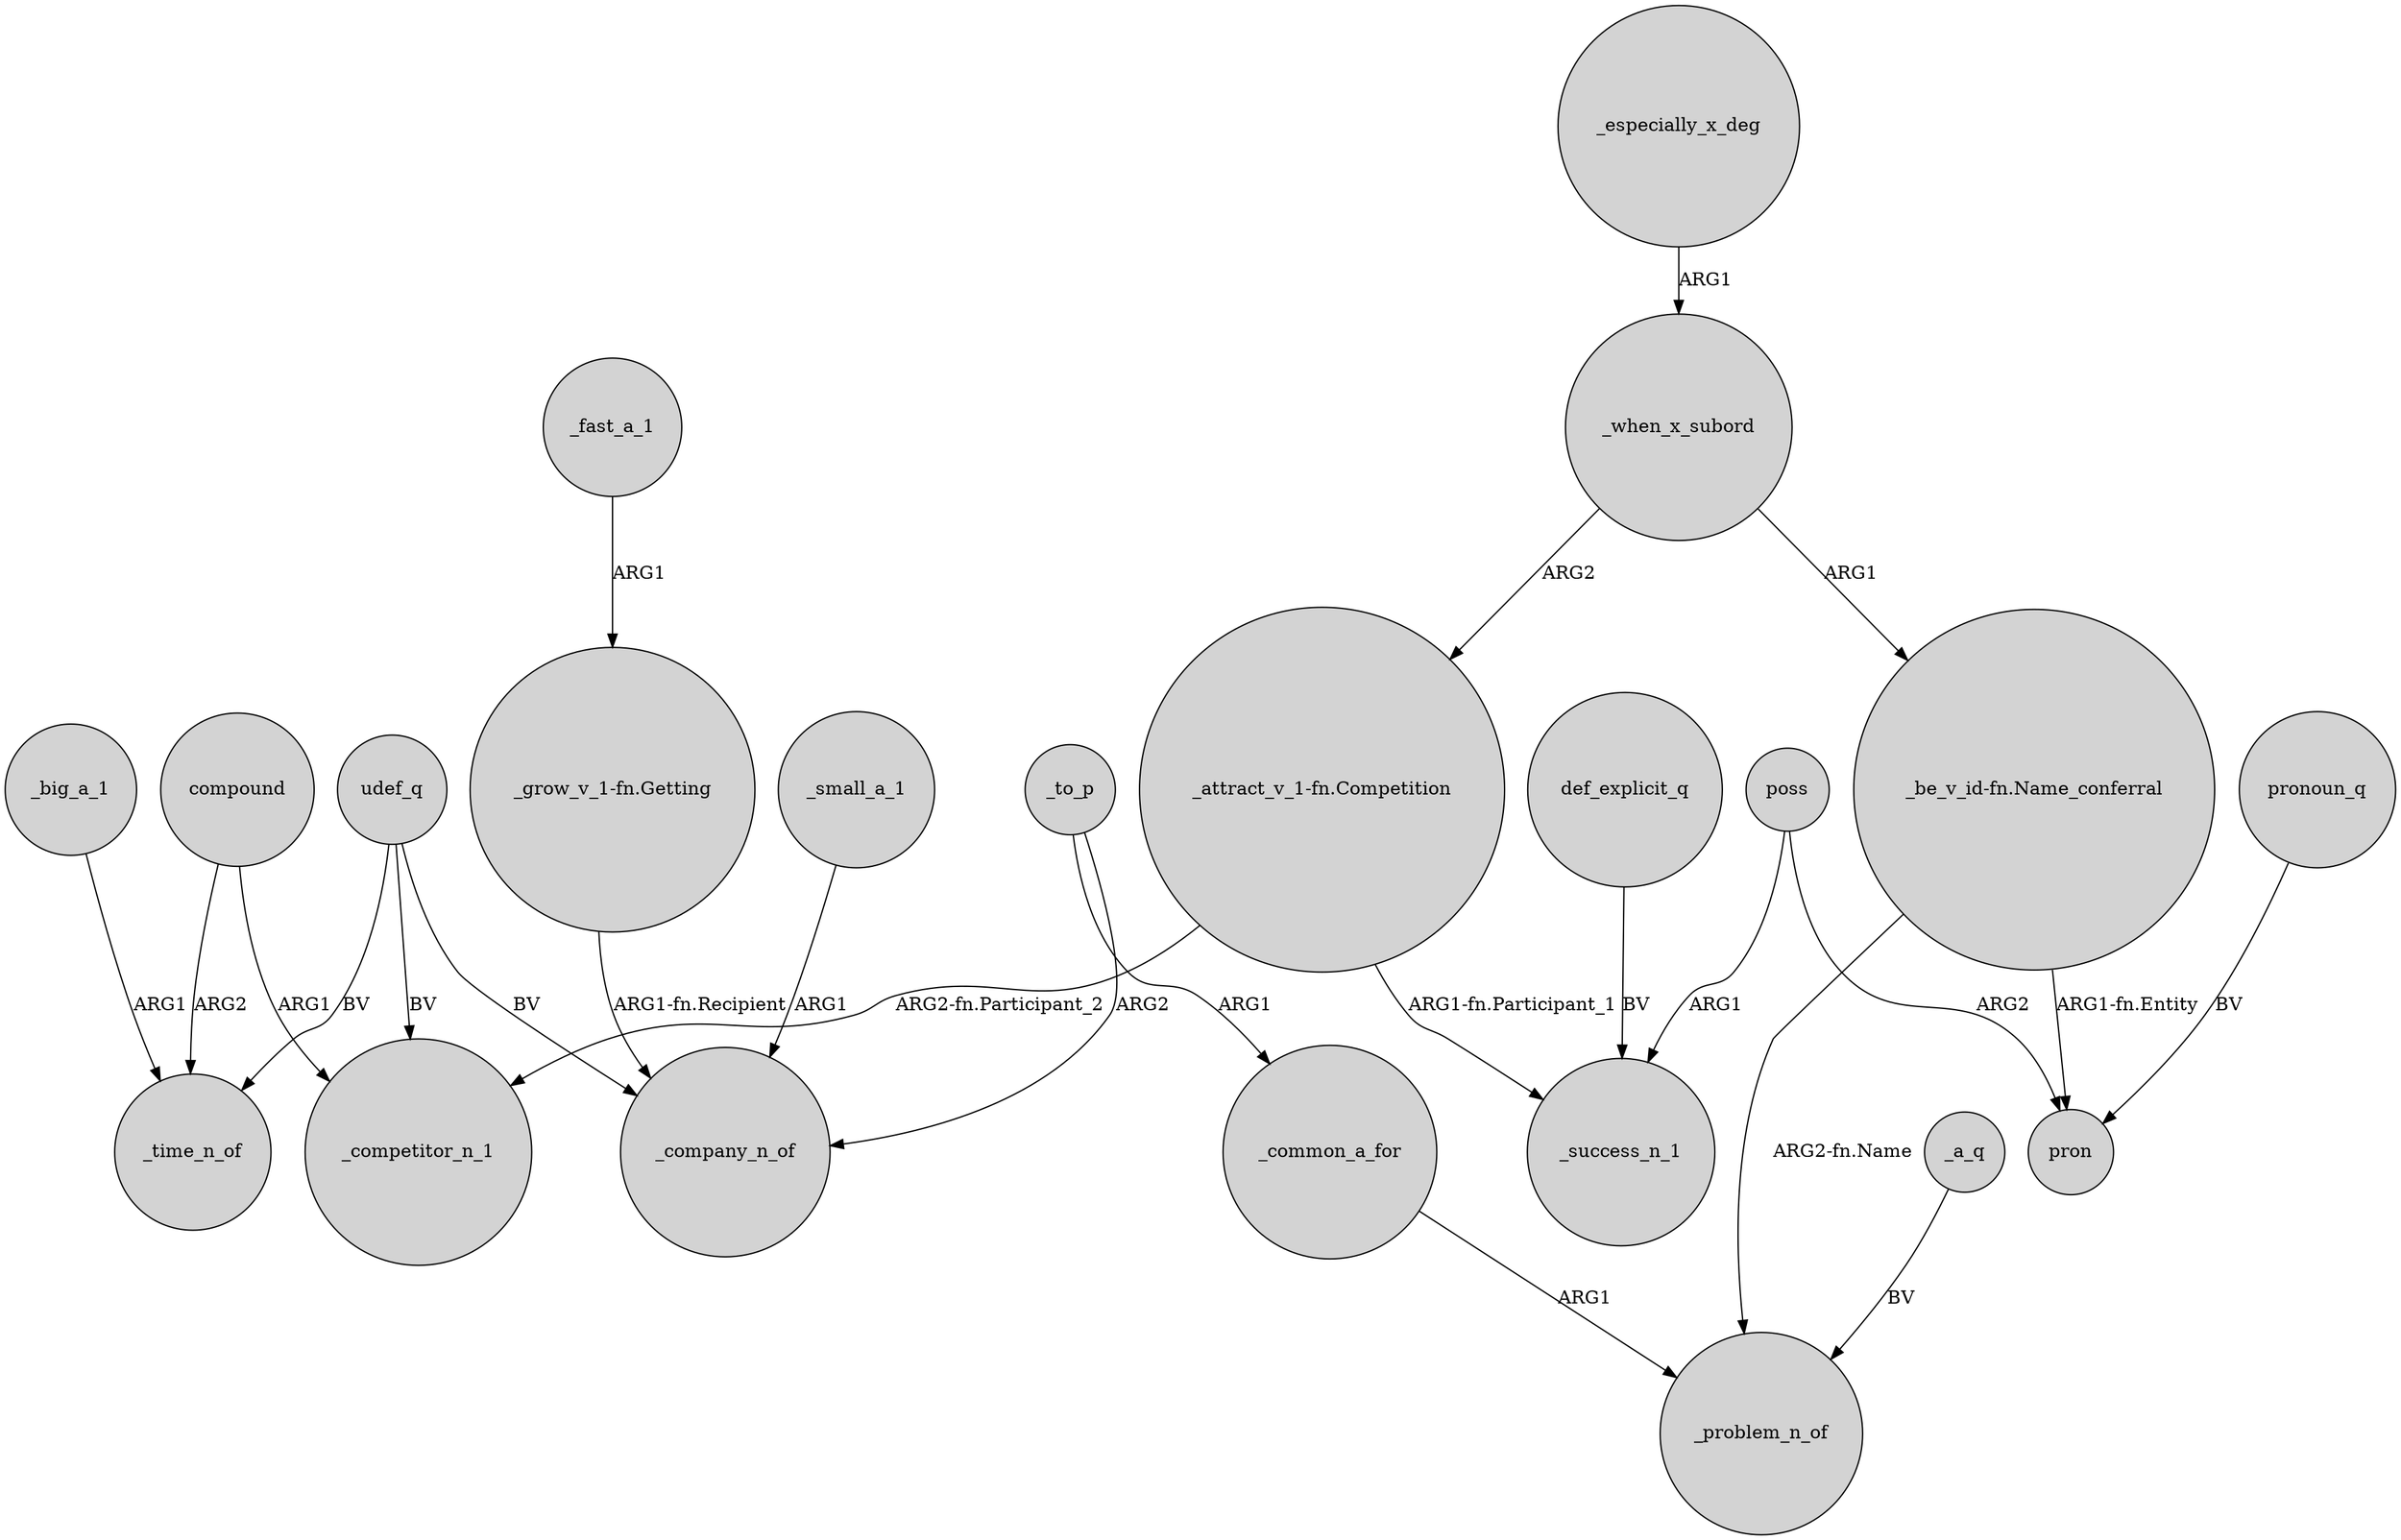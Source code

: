 digraph {
	node [shape=circle style=filled]
	udef_q -> _time_n_of [label=BV]
	_small_a_1 -> _company_n_of [label=ARG1]
	_fast_a_1 -> "_grow_v_1-fn.Getting" [label=ARG1]
	"_be_v_id-fn.Name_conferral" -> _problem_n_of [label="ARG2-fn.Name"]
	_especially_x_deg -> _when_x_subord [label=ARG1]
	_when_x_subord -> "_attract_v_1-fn.Competition" [label=ARG2]
	"_attract_v_1-fn.Competition" -> _competitor_n_1 [label="ARG2-fn.Participant_2"]
	poss -> _success_n_1 [label=ARG1]
	pronoun_q -> pron [label=BV]
	_when_x_subord -> "_be_v_id-fn.Name_conferral" [label=ARG1]
	poss -> pron [label=ARG2]
	_big_a_1 -> _time_n_of [label=ARG1]
	udef_q -> _company_n_of [label=BV]
	"_attract_v_1-fn.Competition" -> _success_n_1 [label="ARG1-fn.Participant_1"]
	_to_p -> _common_a_for [label=ARG1]
	compound -> _competitor_n_1 [label=ARG1]
	"_be_v_id-fn.Name_conferral" -> pron [label="ARG1-fn.Entity"]
	compound -> _time_n_of [label=ARG2]
	"_grow_v_1-fn.Getting" -> _company_n_of [label="ARG1-fn.Recipient"]
	_a_q -> _problem_n_of [label=BV]
	_common_a_for -> _problem_n_of [label=ARG1]
	_to_p -> _company_n_of [label=ARG2]
	udef_q -> _competitor_n_1 [label=BV]
	def_explicit_q -> _success_n_1 [label=BV]
}
